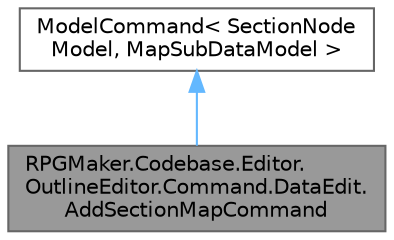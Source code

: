 digraph "RPGMaker.Codebase.Editor.OutlineEditor.Command.DataEdit.AddSectionMapCommand"
{
 // LATEX_PDF_SIZE
  bgcolor="transparent";
  edge [fontname=Helvetica,fontsize=10,labelfontname=Helvetica,labelfontsize=10];
  node [fontname=Helvetica,fontsize=10,shape=box,height=0.2,width=0.4];
  Node1 [id="Node000001",label="RPGMaker.Codebase.Editor.\lOutlineEditor.Command.DataEdit.\lAddSectionMapCommand",height=0.2,width=0.4,color="gray40", fillcolor="grey60", style="filled", fontcolor="black",tooltip="😁 追加区画マップ命令"];
  Node2 -> Node1 [id="edge1_Node000001_Node000002",dir="back",color="steelblue1",style="solid",tooltip=" "];
  Node2 [id="Node000002",label="ModelCommand\< SectionNode\lModel, MapSubDataModel \>",height=0.2,width=0.4,color="gray40", fillcolor="white", style="filled",tooltip=" "];
}
